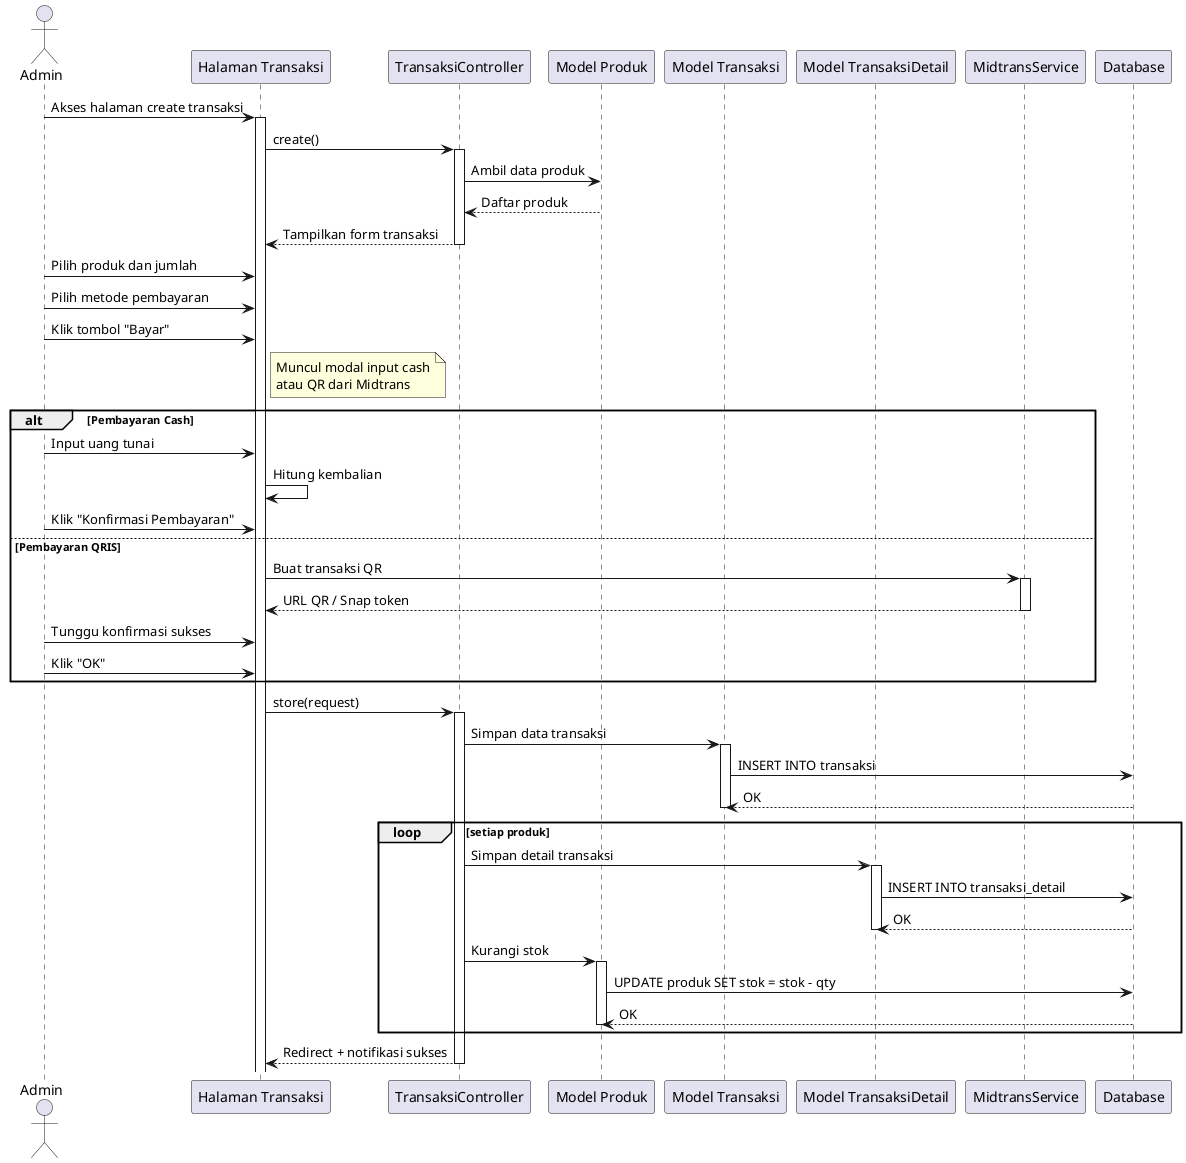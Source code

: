 @startuml
actor Admin

participant "Halaman Transaksi" as TransaksiPage
participant "TransaksiController" as TransaksiController
participant "Model Produk" as ProductModel
participant "Model Transaksi" as TransaksiModel
participant "Model TransaksiDetail" as TransaksiDetailModel
participant "MidtransService" as Midtrans
participant "Database" as DB

Admin -> TransaksiPage: Akses halaman create transaksi
activate TransaksiPage

TransaksiPage -> TransaksiController: create()
activate TransaksiController
TransaksiController -> ProductModel: Ambil data produk
ProductModel --> TransaksiController: Daftar produk
TransaksiController --> TransaksiPage: Tampilkan form transaksi
deactivate TransaksiController

Admin -> TransaksiPage: Pilih produk dan jumlah
Admin -> TransaksiPage: Pilih metode pembayaran

Admin -> TransaksiPage: Klik tombol "Bayar"
note right of TransaksiPage
    Muncul modal input cash
    atau QR dari Midtrans
end note

alt Pembayaran Cash
    Admin -> TransaksiPage: Input uang tunai
    TransaksiPage -> TransaksiPage: Hitung kembalian
    Admin -> TransaksiPage: Klik "Konfirmasi Pembayaran"
else Pembayaran QRIS
    TransaksiPage -> Midtrans: Buat transaksi QR
    activate Midtrans
    Midtrans --> TransaksiPage: URL QR / Snap token
    deactivate Midtrans

    Admin -> TransaksiPage: Tunggu konfirmasi sukses
    Admin -> TransaksiPage: Klik "OK"
end

TransaksiPage -> TransaksiController: store(request)
activate TransaksiController

TransaksiController -> TransaksiModel: Simpan data transaksi
activate TransaksiModel
TransaksiModel -> DB: INSERT INTO transaksi
DB --> TransaksiModel: OK
deactivate TransaksiModel

loop setiap produk
    TransaksiController -> TransaksiDetailModel: Simpan detail transaksi
    activate TransaksiDetailModel
    TransaksiDetailModel -> DB: INSERT INTO transaksi_detail
    DB --> TransaksiDetailModel: OK
    deactivate TransaksiDetailModel

    TransaksiController -> ProductModel: Kurangi stok
    activate ProductModel
    ProductModel -> DB: UPDATE produk SET stok = stok - qty
    DB --> ProductModel: OK
    deactivate ProductModel
end

TransaksiController --> TransaksiPage: Redirect + notifikasi sukses
deactivate TransaksiController
@enduml
